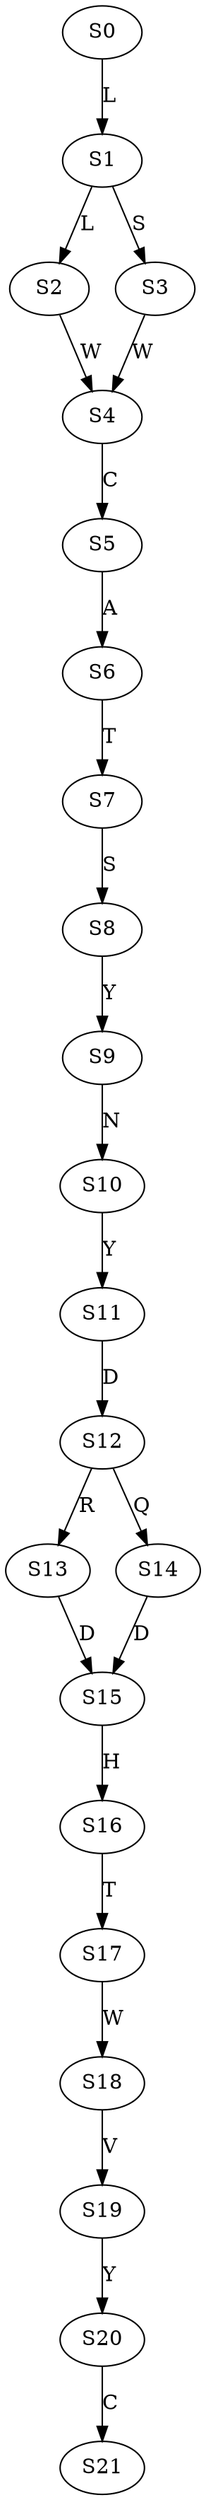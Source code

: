 strict digraph  {
	S0 -> S1 [ label = L ];
	S1 -> S2 [ label = L ];
	S1 -> S3 [ label = S ];
	S2 -> S4 [ label = W ];
	S3 -> S4 [ label = W ];
	S4 -> S5 [ label = C ];
	S5 -> S6 [ label = A ];
	S6 -> S7 [ label = T ];
	S7 -> S8 [ label = S ];
	S8 -> S9 [ label = Y ];
	S9 -> S10 [ label = N ];
	S10 -> S11 [ label = Y ];
	S11 -> S12 [ label = D ];
	S12 -> S13 [ label = R ];
	S12 -> S14 [ label = Q ];
	S13 -> S15 [ label = D ];
	S14 -> S15 [ label = D ];
	S15 -> S16 [ label = H ];
	S16 -> S17 [ label = T ];
	S17 -> S18 [ label = W ];
	S18 -> S19 [ label = V ];
	S19 -> S20 [ label = Y ];
	S20 -> S21 [ label = C ];
}

